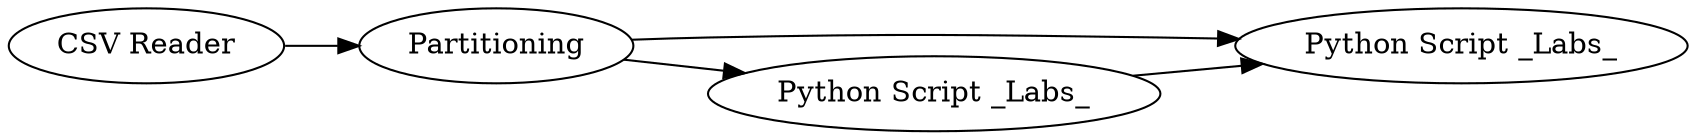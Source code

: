 digraph {
	1959 -> 1958
	1959 -> 1957
	1956 -> 1959
	1957 -> 1958
	1957 [label="Python Script _Labs_"]
	1959 [label=Partitioning]
	1958 [label="Python Script _Labs_"]
	1956 [label="CSV Reader"]
	rankdir=LR
}
